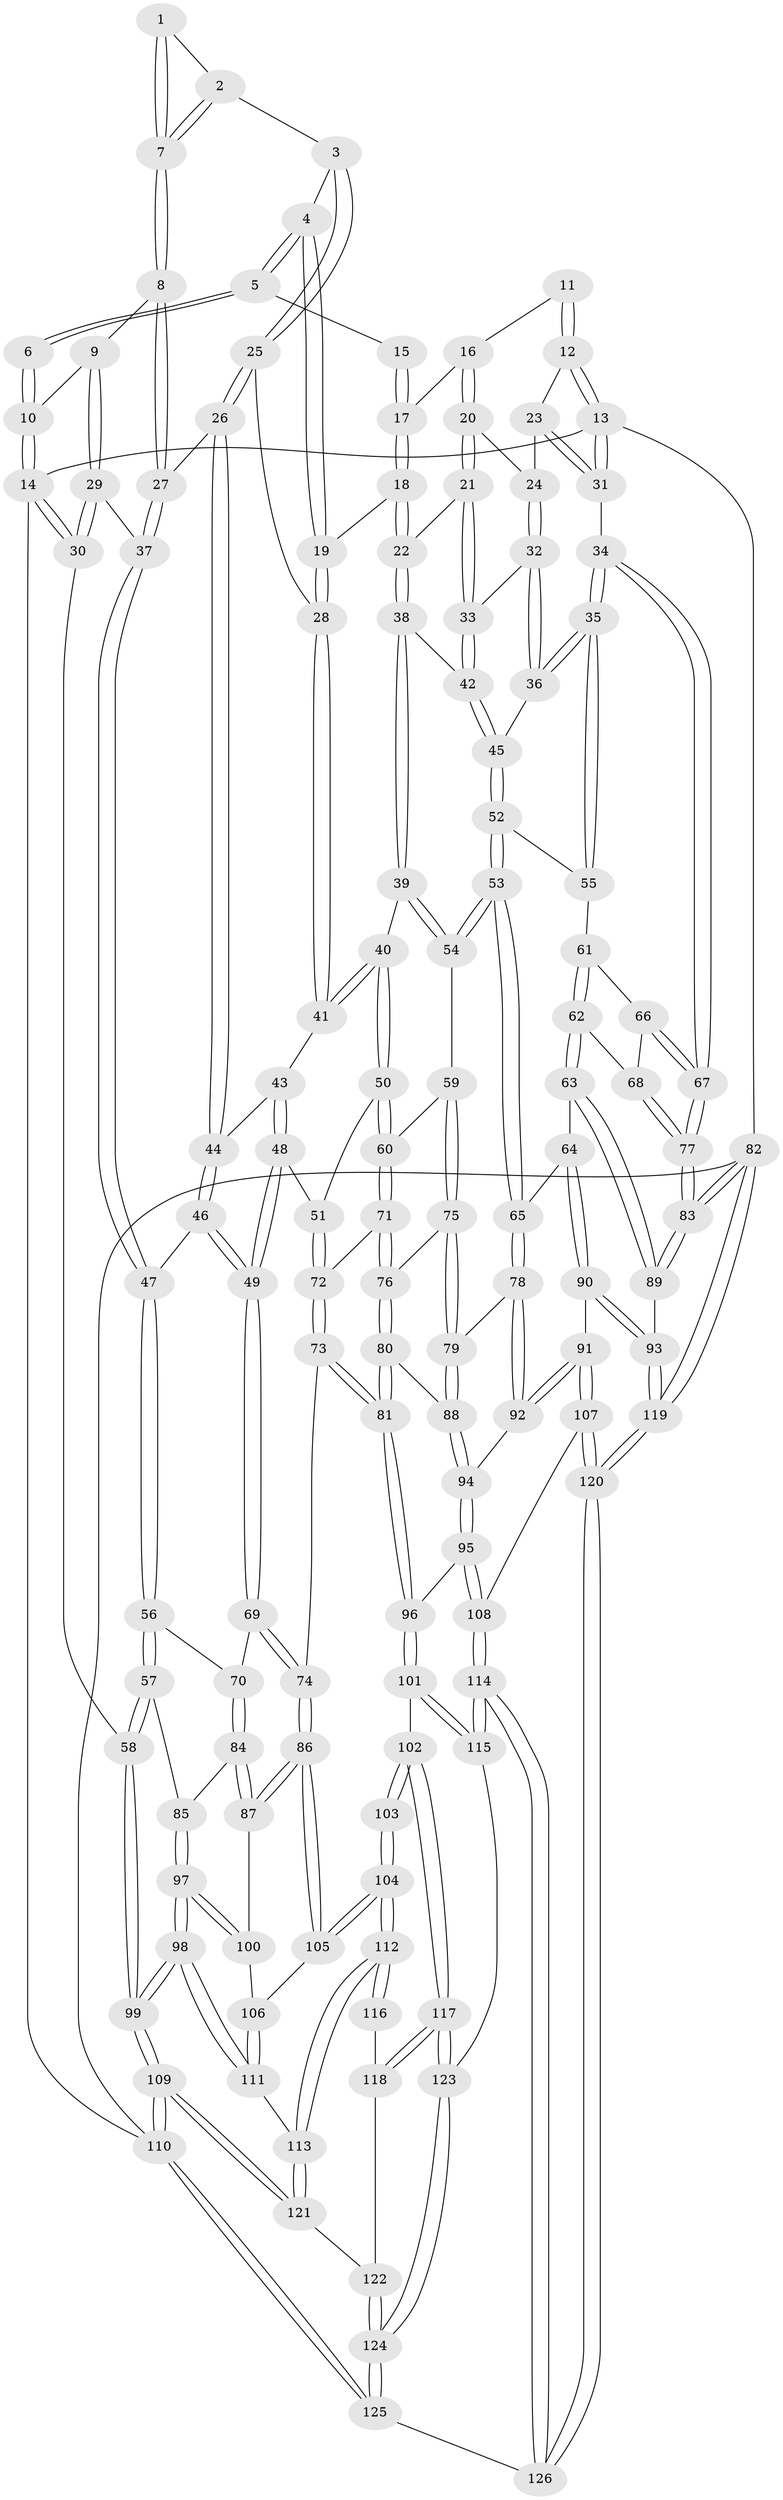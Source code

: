 // coarse degree distribution, {2: 0.058823529411764705, 5: 0.058823529411764705, 4: 0.37254901960784315, 3: 0.49019607843137253, 6: 0.0196078431372549}
// Generated by graph-tools (version 1.1) at 2025/54/03/04/25 22:54:20]
// undirected, 126 vertices, 312 edges
graph export_dot {
  node [color=gray90,style=filled];
  1 [pos="+0.20415033941521116+0"];
  2 [pos="+0.34613990863213623+0.07752686228438199"];
  3 [pos="+0.3727914480363549+0.08114990057705333"];
  4 [pos="+0.4984738587180585+0"];
  5 [pos="+0.5058698879899548+0"];
  6 [pos="+0.1910452493191005+0"];
  7 [pos="+0.20107383158035136+0.0925334487364596"];
  8 [pos="+0.18284662352733527+0.13014747280082117"];
  9 [pos="+0.09139378597469039+0.1153496520965859"];
  10 [pos="+0+0"];
  11 [pos="+0.9771207145266466+0"];
  12 [pos="+1+0"];
  13 [pos="+1+0"];
  14 [pos="+0+0"];
  15 [pos="+0.5471924489714248+0"];
  16 [pos="+0.7919043862332393+0.04634936643580925"];
  17 [pos="+0.7152847501057493+0.05052803419743096"];
  18 [pos="+0.6027294054043149+0.1365855302886444"];
  19 [pos="+0.5681270360970094+0.13288641016301708"];
  20 [pos="+0.8087776014135113+0.13573045460992328"];
  21 [pos="+0.7526826129595342+0.18803901825908476"];
  22 [pos="+0.7274999903156502+0.19397845943109476"];
  23 [pos="+0.9030597397604556+0.13883902465309453"];
  24 [pos="+0.8882672972317673+0.15282457469523986"];
  25 [pos="+0.35848714964010897+0.18007067446653066"];
  26 [pos="+0.31381648369689213+0.24059572463271126"];
  27 [pos="+0.21602576704262413+0.23597719148161078"];
  28 [pos="+0.5447498789364599+0.1821132506079083"];
  29 [pos="+0+0.2580291778124117"];
  30 [pos="+0+0.25788542714588614"];
  31 [pos="+1+0.1698502628043985"];
  32 [pos="+0.9358122169435696+0.26362501559249296"];
  33 [pos="+0.812918872299409+0.26737913446400935"];
  34 [pos="+1+0.3712590122194192"];
  35 [pos="+1+0.36366102505722253"];
  36 [pos="+0.976357124179028+0.3017113101701244"];
  37 [pos="+0.13968103835181817+0.3426165879920986"];
  38 [pos="+0.6921080433188287+0.32383055703295455"];
  39 [pos="+0.5538415803576399+0.3592487846902179"];
  40 [pos="+0.5528707169729923+0.3589239491585179"];
  41 [pos="+0.5239922017435553+0.3095252105038099"];
  42 [pos="+0.7809418617049259+0.3793102793209652"];
  43 [pos="+0.38443918887671247+0.30119955423240824"];
  44 [pos="+0.3622237437644362+0.28658330928207265"];
  45 [pos="+0.7837825751337678+0.3837296497298198"];
  46 [pos="+0.2347249222320539+0.4619023918304092"];
  47 [pos="+0.15184526219613764+0.3846389803999235"];
  48 [pos="+0.34481552066514837+0.4841381773680622"];
  49 [pos="+0.27152475272579435+0.5066274136832645"];
  50 [pos="+0.5070617028386072+0.4218737550065885"];
  51 [pos="+0.3805905482142591+0.4884108992202614"];
  52 [pos="+0.7875938734437069+0.4372754516498295"];
  53 [pos="+0.7100910736844855+0.5407494734707685"];
  54 [pos="+0.6836046424041138+0.5275186663258046"];
  55 [pos="+0.8840249477154073+0.46444409421328225"];
  56 [pos="+0.04538804074479995+0.5116122521621828"];
  57 [pos="+0+0.5736219100808586"];
  58 [pos="+0+0.583028220340365"];
  59 [pos="+0.5647683893519241+0.5560433481369146"];
  60 [pos="+0.5294489671125203+0.5477549213397135"];
  61 [pos="+0.8895008143147582+0.5331043909832083"];
  62 [pos="+0.8702722875804435+0.6171888664517909"];
  63 [pos="+0.852495574826021+0.6403328520370385"];
  64 [pos="+0.8144476640154875+0.6376963250919672"];
  65 [pos="+0.7247332440737605+0.5871247704512818"];
  66 [pos="+0.9894809013648407+0.5270089330843608"];
  67 [pos="+1+0.37634507419374563"];
  68 [pos="+0.9414686918568345+0.5852294116729335"];
  69 [pos="+0.2628704032294044+0.5431992670366028"];
  70 [pos="+0.18648320524909137+0.5952808204374227"];
  71 [pos="+0.4764669504297733+0.5850709546385018"];
  72 [pos="+0.4538597477131397+0.5780314858445591"];
  73 [pos="+0.35191200446685844+0.679347290545904"];
  74 [pos="+0.3234263328596121+0.6629842365241413"];
  75 [pos="+0.5667307823394725+0.6416846123231146"];
  76 [pos="+0.48411208173641035+0.6055785820252415"];
  77 [pos="+1+0.7246484220804583"];
  78 [pos="+0.6597443429346034+0.6651379448298718"];
  79 [pos="+0.575716472669698+0.6554560910481052"];
  80 [pos="+0.47891141073177923+0.6868576484951237"];
  81 [pos="+0.3798121613498715+0.7153620150491582"];
  82 [pos="+1+1"];
  83 [pos="+1+0.7530394132573389"];
  84 [pos="+0.12677288540121232+0.6725383681831262"];
  85 [pos="+0.12108002612084988+0.6722235788469878"];
  86 [pos="+0.20681985817081697+0.7585225149005866"];
  87 [pos="+0.15552404255258878+0.714911952697576"];
  88 [pos="+0.5178125336887921+0.708193516399669"];
  89 [pos="+0.931584259647471+0.7205834392459548"];
  90 [pos="+0.7521300283789784+0.8227566711313514"];
  91 [pos="+0.6707747654419541+0.8049976470291006"];
  92 [pos="+0.6528266934921609+0.7441342880599219"];
  93 [pos="+0.8254075575686761+0.8887645556095559"];
  94 [pos="+0.5268880900390328+0.7357171342790552"];
  95 [pos="+0.5053580890822843+0.8277231494388088"];
  96 [pos="+0.38255904336928465+0.7582926381569426"];
  97 [pos="+0.010920801351427664+0.785924963818065"];
  98 [pos="+0+0.8321393383876278"];
  99 [pos="+0+0.9254409859209193"];
  100 [pos="+0.09762484247972388+0.7928282845087978"];
  101 [pos="+0.31578375843898054+0.8547118190045976"];
  102 [pos="+0.3061830400885601+0.8545007234061068"];
  103 [pos="+0.2662445806878484+0.8375911308519026"];
  104 [pos="+0.21494687434618773+0.7800238626315014"];
  105 [pos="+0.20936408244388818+0.7704692585342992"];
  106 [pos="+0.12085403132617954+0.8270511977692547"];
  107 [pos="+0.5712625433287736+0.8911375562519329"];
  108 [pos="+0.5279685588559703+0.8782224153840839"];
  109 [pos="+0+1"];
  110 [pos="+0+1"];
  111 [pos="+0.11713618180413929+0.8406662680275885"];
  112 [pos="+0.14394347292170756+0.8818107401206872"];
  113 [pos="+0.13176693181973745+0.8862991568303967"];
  114 [pos="+0.40556858310691984+0.9501745692771582"];
  115 [pos="+0.3843942942448178+0.9314167289643073"];
  116 [pos="+0.20801746306817415+0.8826846887639171"];
  117 [pos="+0.23682144361237897+0.9697757493156186"];
  118 [pos="+0.20564550459000414+0.9003981206986863"];
  119 [pos="+0.9663839714275603+1"];
  120 [pos="+0.754572016059346+1"];
  121 [pos="+0.1192739127821459+0.9111838072405929"];
  122 [pos="+0.16384680841650942+0.9503869112064077"];
  123 [pos="+0.2323842668400859+0.9844889704629126"];
  124 [pos="+0.21073094976892603+1"];
  125 [pos="+0.20954003635385862+1"];
  126 [pos="+0.3753157591933647+1"];
  1 -- 2;
  1 -- 7;
  1 -- 7;
  2 -- 3;
  2 -- 7;
  2 -- 7;
  3 -- 4;
  3 -- 25;
  3 -- 25;
  4 -- 5;
  4 -- 5;
  4 -- 19;
  4 -- 19;
  5 -- 6;
  5 -- 6;
  5 -- 15;
  6 -- 10;
  6 -- 10;
  7 -- 8;
  7 -- 8;
  8 -- 9;
  8 -- 27;
  8 -- 27;
  9 -- 10;
  9 -- 29;
  9 -- 29;
  10 -- 14;
  10 -- 14;
  11 -- 12;
  11 -- 12;
  11 -- 16;
  12 -- 13;
  12 -- 13;
  12 -- 23;
  13 -- 14;
  13 -- 31;
  13 -- 31;
  13 -- 82;
  14 -- 30;
  14 -- 30;
  14 -- 110;
  15 -- 17;
  15 -- 17;
  16 -- 17;
  16 -- 20;
  16 -- 20;
  17 -- 18;
  17 -- 18;
  18 -- 19;
  18 -- 22;
  18 -- 22;
  19 -- 28;
  19 -- 28;
  20 -- 21;
  20 -- 21;
  20 -- 24;
  21 -- 22;
  21 -- 33;
  21 -- 33;
  22 -- 38;
  22 -- 38;
  23 -- 24;
  23 -- 31;
  23 -- 31;
  24 -- 32;
  24 -- 32;
  25 -- 26;
  25 -- 26;
  25 -- 28;
  26 -- 27;
  26 -- 44;
  26 -- 44;
  27 -- 37;
  27 -- 37;
  28 -- 41;
  28 -- 41;
  29 -- 30;
  29 -- 30;
  29 -- 37;
  30 -- 58;
  31 -- 34;
  32 -- 33;
  32 -- 36;
  32 -- 36;
  33 -- 42;
  33 -- 42;
  34 -- 35;
  34 -- 35;
  34 -- 67;
  34 -- 67;
  35 -- 36;
  35 -- 36;
  35 -- 55;
  35 -- 55;
  36 -- 45;
  37 -- 47;
  37 -- 47;
  38 -- 39;
  38 -- 39;
  38 -- 42;
  39 -- 40;
  39 -- 54;
  39 -- 54;
  40 -- 41;
  40 -- 41;
  40 -- 50;
  40 -- 50;
  41 -- 43;
  42 -- 45;
  42 -- 45;
  43 -- 44;
  43 -- 48;
  43 -- 48;
  44 -- 46;
  44 -- 46;
  45 -- 52;
  45 -- 52;
  46 -- 47;
  46 -- 49;
  46 -- 49;
  47 -- 56;
  47 -- 56;
  48 -- 49;
  48 -- 49;
  48 -- 51;
  49 -- 69;
  49 -- 69;
  50 -- 51;
  50 -- 60;
  50 -- 60;
  51 -- 72;
  51 -- 72;
  52 -- 53;
  52 -- 53;
  52 -- 55;
  53 -- 54;
  53 -- 54;
  53 -- 65;
  53 -- 65;
  54 -- 59;
  55 -- 61;
  56 -- 57;
  56 -- 57;
  56 -- 70;
  57 -- 58;
  57 -- 58;
  57 -- 85;
  58 -- 99;
  58 -- 99;
  59 -- 60;
  59 -- 75;
  59 -- 75;
  60 -- 71;
  60 -- 71;
  61 -- 62;
  61 -- 62;
  61 -- 66;
  62 -- 63;
  62 -- 63;
  62 -- 68;
  63 -- 64;
  63 -- 89;
  63 -- 89;
  64 -- 65;
  64 -- 90;
  64 -- 90;
  65 -- 78;
  65 -- 78;
  66 -- 67;
  66 -- 67;
  66 -- 68;
  67 -- 77;
  67 -- 77;
  68 -- 77;
  68 -- 77;
  69 -- 70;
  69 -- 74;
  69 -- 74;
  70 -- 84;
  70 -- 84;
  71 -- 72;
  71 -- 76;
  71 -- 76;
  72 -- 73;
  72 -- 73;
  73 -- 74;
  73 -- 81;
  73 -- 81;
  74 -- 86;
  74 -- 86;
  75 -- 76;
  75 -- 79;
  75 -- 79;
  76 -- 80;
  76 -- 80;
  77 -- 83;
  77 -- 83;
  78 -- 79;
  78 -- 92;
  78 -- 92;
  79 -- 88;
  79 -- 88;
  80 -- 81;
  80 -- 81;
  80 -- 88;
  81 -- 96;
  81 -- 96;
  82 -- 83;
  82 -- 83;
  82 -- 119;
  82 -- 119;
  82 -- 110;
  83 -- 89;
  83 -- 89;
  84 -- 85;
  84 -- 87;
  84 -- 87;
  85 -- 97;
  85 -- 97;
  86 -- 87;
  86 -- 87;
  86 -- 105;
  86 -- 105;
  87 -- 100;
  88 -- 94;
  88 -- 94;
  89 -- 93;
  90 -- 91;
  90 -- 93;
  90 -- 93;
  91 -- 92;
  91 -- 92;
  91 -- 107;
  91 -- 107;
  92 -- 94;
  93 -- 119;
  93 -- 119;
  94 -- 95;
  94 -- 95;
  95 -- 96;
  95 -- 108;
  95 -- 108;
  96 -- 101;
  96 -- 101;
  97 -- 98;
  97 -- 98;
  97 -- 100;
  97 -- 100;
  98 -- 99;
  98 -- 99;
  98 -- 111;
  98 -- 111;
  99 -- 109;
  99 -- 109;
  100 -- 106;
  101 -- 102;
  101 -- 115;
  101 -- 115;
  102 -- 103;
  102 -- 103;
  102 -- 117;
  102 -- 117;
  103 -- 104;
  103 -- 104;
  104 -- 105;
  104 -- 105;
  104 -- 112;
  104 -- 112;
  105 -- 106;
  106 -- 111;
  106 -- 111;
  107 -- 108;
  107 -- 120;
  107 -- 120;
  108 -- 114;
  108 -- 114;
  109 -- 110;
  109 -- 110;
  109 -- 121;
  109 -- 121;
  110 -- 125;
  110 -- 125;
  111 -- 113;
  112 -- 113;
  112 -- 113;
  112 -- 116;
  112 -- 116;
  113 -- 121;
  113 -- 121;
  114 -- 115;
  114 -- 115;
  114 -- 126;
  114 -- 126;
  115 -- 123;
  116 -- 118;
  117 -- 118;
  117 -- 118;
  117 -- 123;
  117 -- 123;
  118 -- 122;
  119 -- 120;
  119 -- 120;
  120 -- 126;
  120 -- 126;
  121 -- 122;
  122 -- 124;
  122 -- 124;
  123 -- 124;
  123 -- 124;
  124 -- 125;
  124 -- 125;
  125 -- 126;
}
